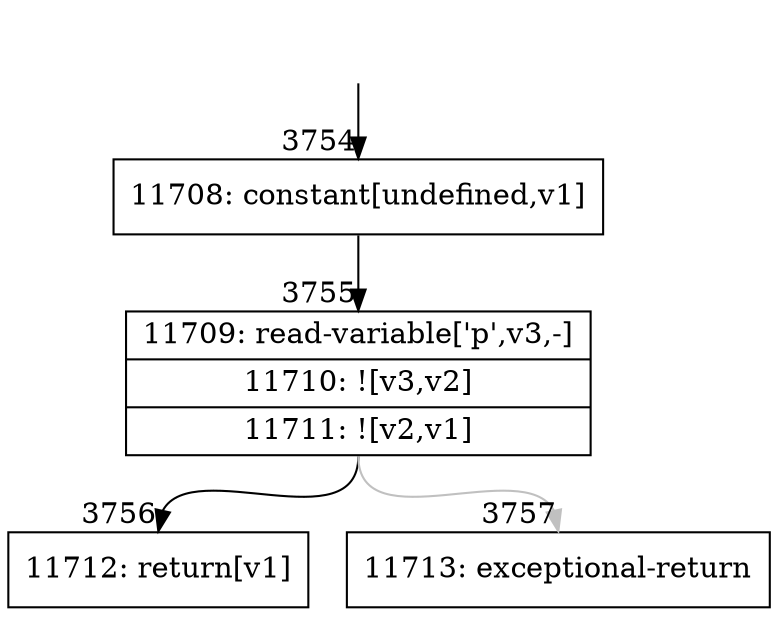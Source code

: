 digraph {
rankdir="TD"
BB_entry219[shape=none,label=""];
BB_entry219 -> BB3754 [tailport=s, headport=n, headlabel="    3754"]
BB3754 [shape=record label="{11708: constant[undefined,v1]}" ] 
BB3754 -> BB3755 [tailport=s, headport=n, headlabel="      3755"]
BB3755 [shape=record label="{11709: read-variable['p',v3,-]|11710: ![v3,v2]|11711: ![v2,v1]}" ] 
BB3755 -> BB3756 [tailport=s, headport=n, headlabel="      3756"]
BB3755 -> BB3757 [tailport=s, headport=n, color=gray, headlabel="      3757"]
BB3756 [shape=record label="{11712: return[v1]}" ] 
BB3757 [shape=record label="{11713: exceptional-return}" ] 
//#$~ 3960
}
